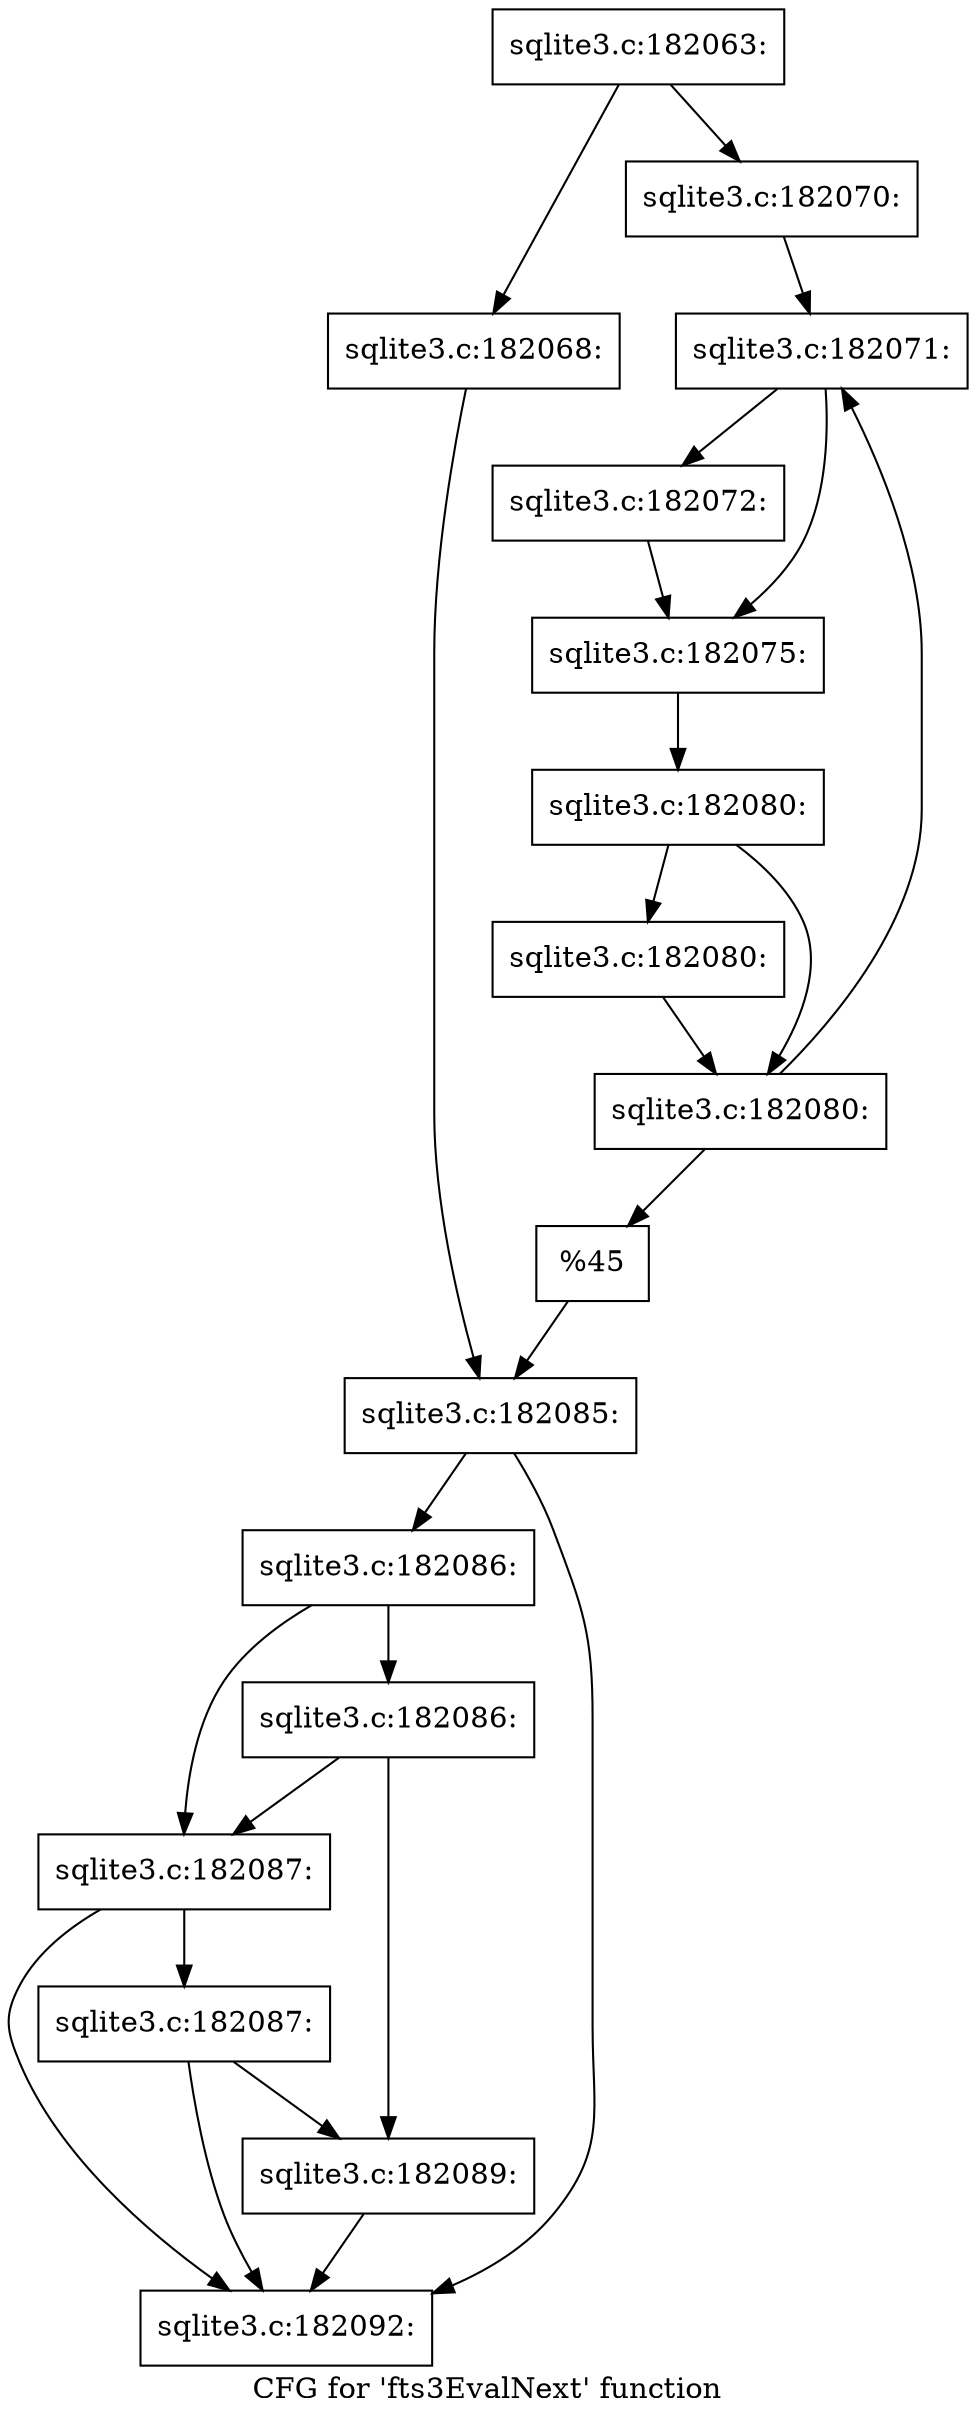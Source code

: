 digraph "CFG for 'fts3EvalNext' function" {
	label="CFG for 'fts3EvalNext' function";

	Node0x55c0faf6c780 [shape=record,label="{sqlite3.c:182063:}"];
	Node0x55c0faf6c780 -> Node0x55c0faf75c60;
	Node0x55c0faf6c780 -> Node0x55c0faf75d00;
	Node0x55c0faf75c60 [shape=record,label="{sqlite3.c:182068:}"];
	Node0x55c0faf75c60 -> Node0x55c0faf75cb0;
	Node0x55c0faf75d00 [shape=record,label="{sqlite3.c:182070:}"];
	Node0x55c0faf75d00 -> Node0x55c0faf76460;
	Node0x55c0faf76460 [shape=record,label="{sqlite3.c:182071:}"];
	Node0x55c0faf76460 -> Node0x55c0faf76630;
	Node0x55c0faf76460 -> Node0x55c0faf76680;
	Node0x55c0faf76630 [shape=record,label="{sqlite3.c:182072:}"];
	Node0x55c0faf76630 -> Node0x55c0faf76680;
	Node0x55c0faf76680 [shape=record,label="{sqlite3.c:182075:}"];
	Node0x55c0faf76680 -> Node0x55c0faf76410;
	Node0x55c0faf76410 [shape=record,label="{sqlite3.c:182080:}"];
	Node0x55c0faf76410 -> Node0x55c0faf77610;
	Node0x55c0faf76410 -> Node0x55c0f5d08cf0;
	Node0x55c0faf77610 [shape=record,label="{sqlite3.c:182080:}"];
	Node0x55c0faf77610 -> Node0x55c0f5d08cf0;
	Node0x55c0f5d08cf0 [shape=record,label="{sqlite3.c:182080:}"];
	Node0x55c0f5d08cf0 -> Node0x55c0faf76460;
	Node0x55c0f5d08cf0 -> Node0x55c0faf763c0;
	Node0x55c0faf763c0 [shape=record,label="{%45}"];
	Node0x55c0faf763c0 -> Node0x55c0faf75cb0;
	Node0x55c0faf75cb0 [shape=record,label="{sqlite3.c:182085:}"];
	Node0x55c0faf75cb0 -> Node0x55c0faf79370;
	Node0x55c0faf75cb0 -> Node0x55c0faf78de0;
	Node0x55c0faf79370 [shape=record,label="{sqlite3.c:182086:}"];
	Node0x55c0faf79370 -> Node0x55c0faf79640;
	Node0x55c0faf79370 -> Node0x55c0faf795c0;
	Node0x55c0faf79640 [shape=record,label="{sqlite3.c:182086:}"];
	Node0x55c0faf79640 -> Node0x55c0f5d08de0;
	Node0x55c0faf79640 -> Node0x55c0faf795c0;
	Node0x55c0faf795c0 [shape=record,label="{sqlite3.c:182087:}"];
	Node0x55c0faf795c0 -> Node0x55c0faf79d30;
	Node0x55c0faf795c0 -> Node0x55c0faf78de0;
	Node0x55c0faf79d30 [shape=record,label="{sqlite3.c:182087:}"];
	Node0x55c0faf79d30 -> Node0x55c0f5d08de0;
	Node0x55c0faf79d30 -> Node0x55c0faf78de0;
	Node0x55c0f5d08de0 [shape=record,label="{sqlite3.c:182089:}"];
	Node0x55c0f5d08de0 -> Node0x55c0faf78de0;
	Node0x55c0faf78de0 [shape=record,label="{sqlite3.c:182092:}"];
}
